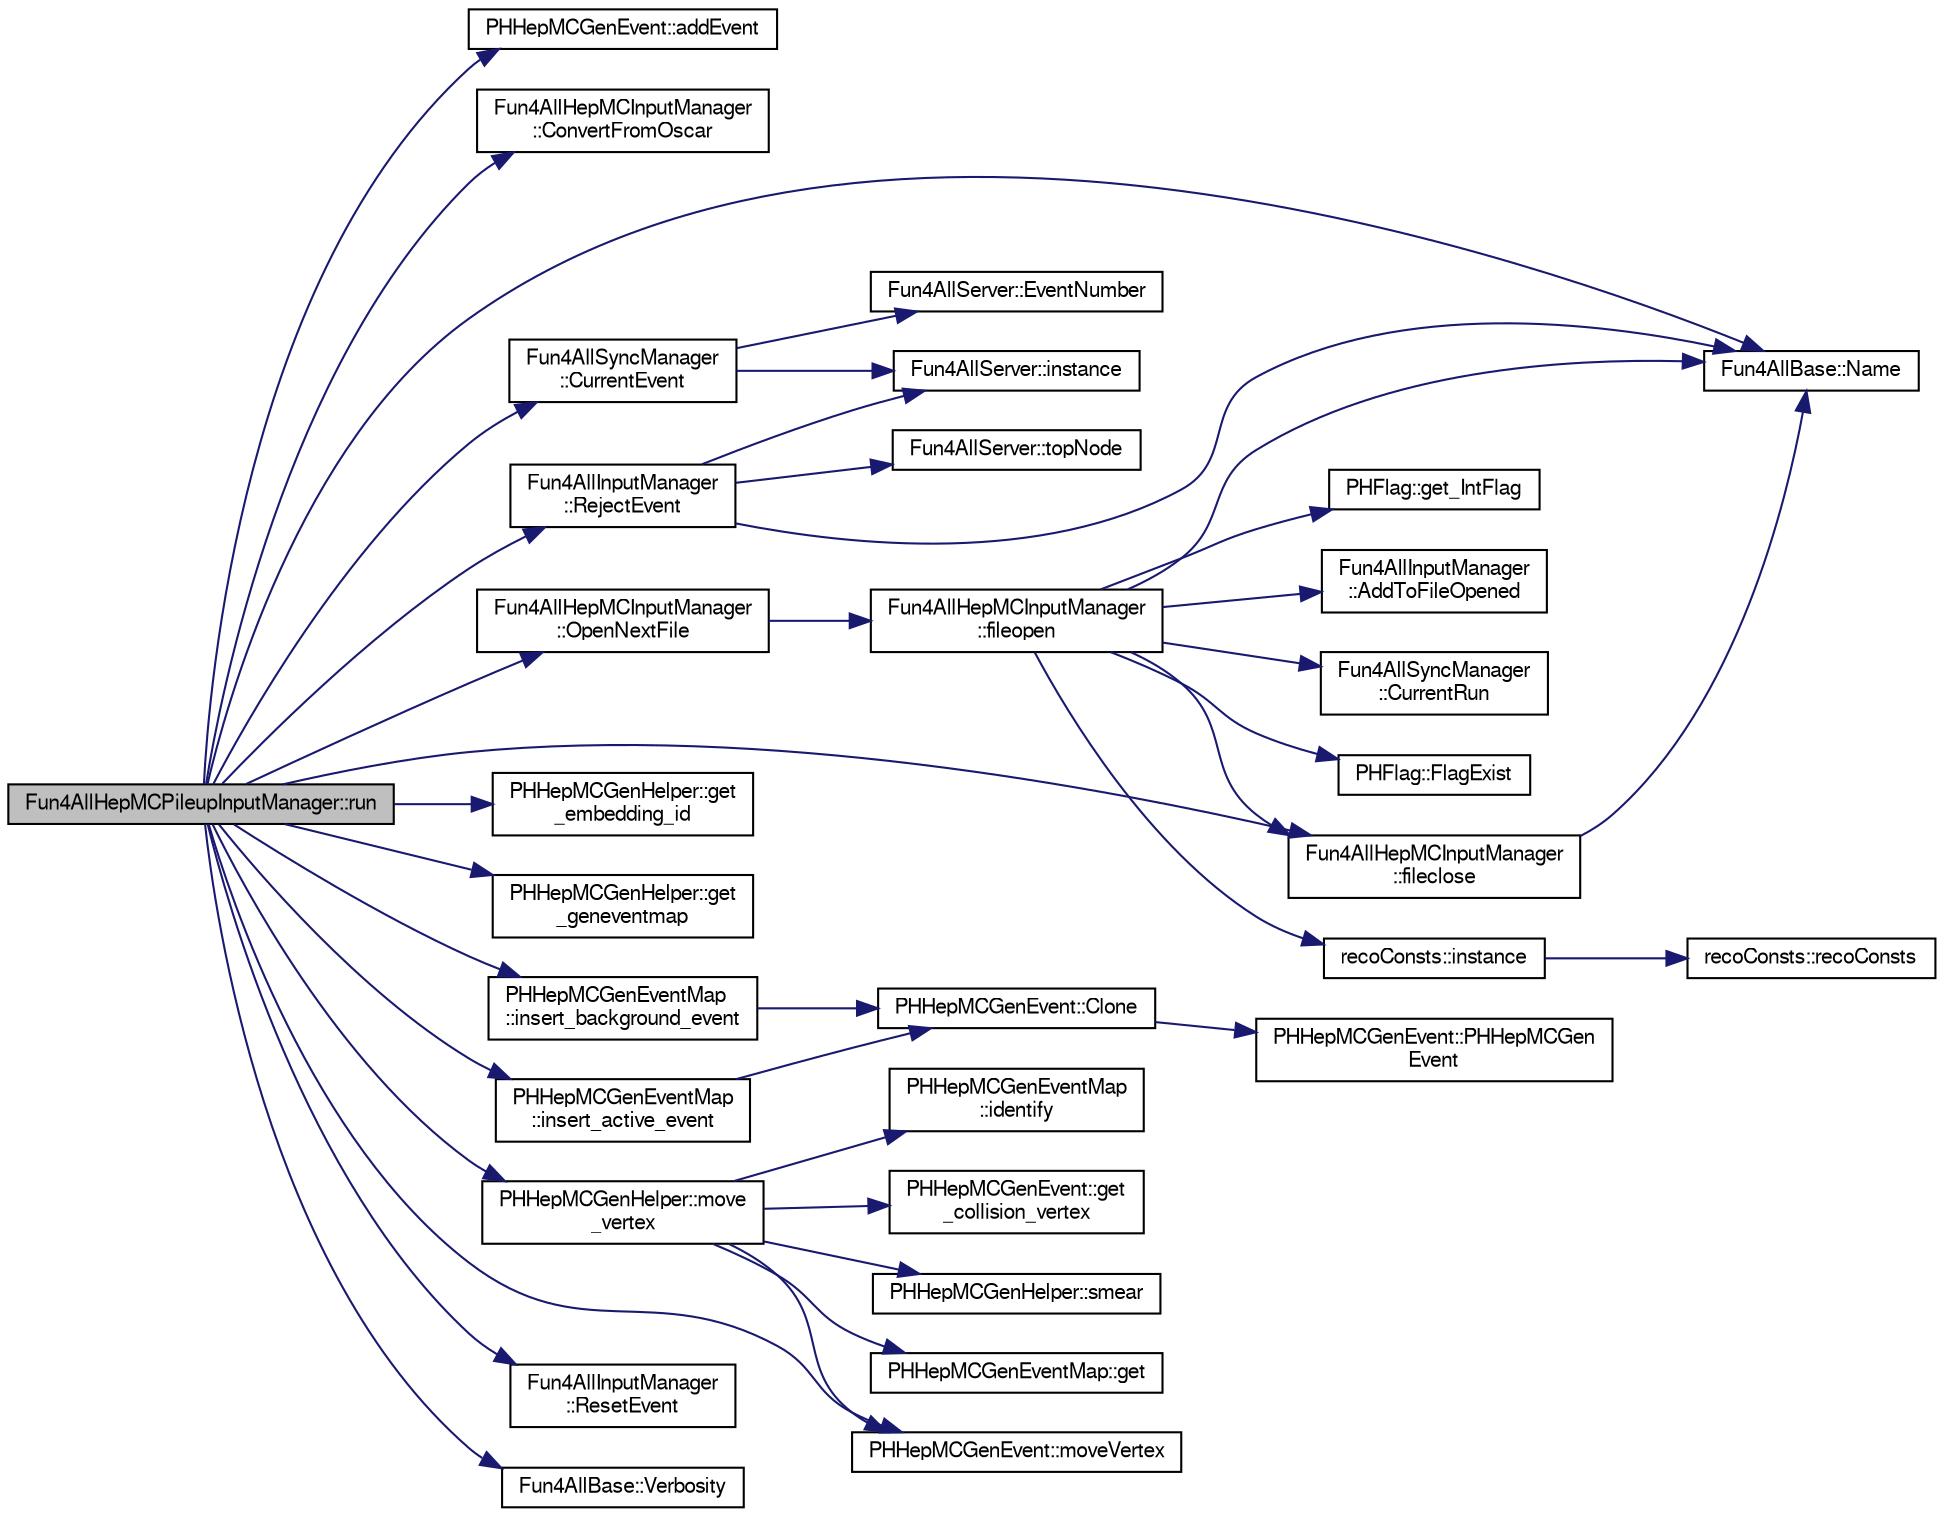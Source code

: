 digraph "Fun4AllHepMCPileupInputManager::run"
{
  bgcolor="transparent";
  edge [fontname="FreeSans",fontsize="10",labelfontname="FreeSans",labelfontsize="10"];
  node [fontname="FreeSans",fontsize="10",shape=record];
  rankdir="LR";
  Node1 [label="Fun4AllHepMCPileupInputManager::run",height=0.2,width=0.4,color="black", fillcolor="grey75", style="filled" fontcolor="black"];
  Node1 -> Node2 [color="midnightblue",fontsize="10",style="solid",fontname="FreeSans"];
  Node2 [label="PHHepMCGenEvent::addEvent",height=0.2,width=0.4,color="black",URL="$d7/d7b/classPHHepMCGenEvent.html#a34a8f753178a4d74085b90e3a5264907",tooltip="host an HepMC event "];
  Node1 -> Node3 [color="midnightblue",fontsize="10",style="solid",fontname="FreeSans"];
  Node3 [label="Fun4AllHepMCInputManager\l::ConvertFromOscar",height=0.2,width=0.4,color="black",URL="$d6/d6f/classFun4AllHepMCInputManager.html#a9a50c062c06ffe7af73b6591993de7c4"];
  Node1 -> Node4 [color="midnightblue",fontsize="10",style="solid",fontname="FreeSans"];
  Node4 [label="Fun4AllSyncManager\l::CurrentEvent",height=0.2,width=0.4,color="black",URL="$dd/ded/classFun4AllSyncManager.html#a8b09000694a12e572075bc5f9824b13f"];
  Node4 -> Node5 [color="midnightblue",fontsize="10",style="solid",fontname="FreeSans"];
  Node5 [label="Fun4AllServer::instance",height=0.2,width=0.4,color="black",URL="$da/d29/classFun4AllServer.html#a3e55156f91b2c94bb6c4ef33ffce587a"];
  Node4 -> Node6 [color="midnightblue",fontsize="10",style="solid",fontname="FreeSans"];
  Node6 [label="Fun4AllServer::EventNumber",height=0.2,width=0.4,color="black",URL="$da/d29/classFun4AllServer.html#ac694f7821d6033f7734fa656ce7e38e0"];
  Node1 -> Node7 [color="midnightblue",fontsize="10",style="solid",fontname="FreeSans"];
  Node7 [label="Fun4AllHepMCInputManager\l::fileclose",height=0.2,width=0.4,color="black",URL="$d6/d6f/classFun4AllHepMCInputManager.html#a1bde483df8980d46f5927a109ace2635"];
  Node7 -> Node8 [color="midnightblue",fontsize="10",style="solid",fontname="FreeSans"];
  Node8 [label="Fun4AllBase::Name",height=0.2,width=0.4,color="black",URL="$d5/dec/classFun4AllBase.html#a41f9ac377743d046f590617fd6f4f0ed",tooltip="Returns the name of this module. "];
  Node1 -> Node9 [color="midnightblue",fontsize="10",style="solid",fontname="FreeSans"];
  Node9 [label="PHHepMCGenHelper::get\l_embedding_id",height=0.2,width=0.4,color="black",URL="$dd/d2a/classPHHepMCGenHelper.html#ac7cd24ce28d07d1fa3459688fc8c407b"];
  Node1 -> Node10 [color="midnightblue",fontsize="10",style="solid",fontname="FreeSans"];
  Node10 [label="PHHepMCGenHelper::get\l_geneventmap",height=0.2,width=0.4,color="black",URL="$dd/d2a/classPHHepMCGenHelper.html#a16425dd4d4a37fc3765ba93126230fe6"];
  Node1 -> Node11 [color="midnightblue",fontsize="10",style="solid",fontname="FreeSans"];
  Node11 [label="PHHepMCGenEventMap\l::insert_active_event",height=0.2,width=0.4,color="black",URL="$d5/d41/classPHHepMCGenEventMap.html#a0aaa879be3540830d357a15423471ae3",tooltip="insert a event of interest, e.g. jetty event from pythia "];
  Node11 -> Node12 [color="midnightblue",fontsize="10",style="solid",fontname="FreeSans"];
  Node12 [label="PHHepMCGenEvent::Clone",height=0.2,width=0.4,color="black",URL="$d7/d7b/classPHHepMCGenEvent.html#a16b40df377cd06bfc6dc779d25740107"];
  Node12 -> Node13 [color="midnightblue",fontsize="10",style="solid",fontname="FreeSans"];
  Node13 [label="PHHepMCGenEvent::PHHepMCGen\lEvent",height=0.2,width=0.4,color="black",URL="$d7/d7b/classPHHepMCGenEvent.html#a51bb6b2ee662beeefd54171ab480dccd"];
  Node1 -> Node14 [color="midnightblue",fontsize="10",style="solid",fontname="FreeSans"];
  Node14 [label="PHHepMCGenEventMap\l::insert_background_event",height=0.2,width=0.4,color="black",URL="$d5/d41/classPHHepMCGenEventMap.html#a95d0dcb2a0100f9da5da5abbf6f24b9f",tooltip="insert a event of background, e.g. Au+Au collision background. First event has embedding ID = 0..."];
  Node14 -> Node12 [color="midnightblue",fontsize="10",style="solid",fontname="FreeSans"];
  Node1 -> Node15 [color="midnightblue",fontsize="10",style="solid",fontname="FreeSans"];
  Node15 [label="PHHepMCGenHelper::move\l_vertex",height=0.2,width=0.4,color="black",URL="$dd/d2a/classPHHepMCGenHelper.html#af1c2525b75067fcdd4c28de6007c5963",tooltip="move vertex according to vertex settings "];
  Node15 -> Node16 [color="midnightblue",fontsize="10",style="solid",fontname="FreeSans"];
  Node16 [label="PHHepMCGenEventMap::get",height=0.2,width=0.4,color="black",URL="$d5/d41/classPHHepMCGenEventMap.html#aeee51cbc5dbbd18af41e66c03e955319",tooltip="fetch event "];
  Node15 -> Node17 [color="midnightblue",fontsize="10",style="solid",fontname="FreeSans"];
  Node17 [label="PHHepMCGenEventMap\l::identify",height=0.2,width=0.4,color="black",URL="$d5/d41/classPHHepMCGenEventMap.html#a9808332ce5629be39dc62c9c3d50a0e2"];
  Node15 -> Node18 [color="midnightblue",fontsize="10",style="solid",fontname="FreeSans"];
  Node18 [label="PHHepMCGenEvent::moveVertex",height=0.2,width=0.4,color="black",URL="$d7/d7b/classPHHepMCGenEvent.html#a4cd34cc37b99ec3a4a1301dfed8eab6c",tooltip="move the collision vertex position in the Hall coordinate system, use PHENIX units of cm..."];
  Node15 -> Node19 [color="midnightblue",fontsize="10",style="solid",fontname="FreeSans"];
  Node19 [label="PHHepMCGenEvent::get\l_collision_vertex",height=0.2,width=0.4,color="black",URL="$d7/d7b/classPHHepMCGenEvent.html#aeb1f4b1ca526d968a3b025a3063c61c4",tooltip="collision vertex position in the Hall coordinate system, use PHENIX units of cm, ns ..."];
  Node15 -> Node20 [color="midnightblue",fontsize="10",style="solid",fontname="FreeSans"];
  Node20 [label="PHHepMCGenHelper::smear",height=0.2,width=0.4,color="black",URL="$dd/d2a/classPHHepMCGenHelper.html#a030e43db2086d86155f32e8c6cf5958b"];
  Node1 -> Node18 [color="midnightblue",fontsize="10",style="solid",fontname="FreeSans"];
  Node1 -> Node8 [color="midnightblue",fontsize="10",style="solid",fontname="FreeSans"];
  Node1 -> Node21 [color="midnightblue",fontsize="10",style="solid",fontname="FreeSans"];
  Node21 [label="Fun4AllHepMCInputManager\l::OpenNextFile",height=0.2,width=0.4,color="black",URL="$d6/d6f/classFun4AllHepMCInputManager.html#a0eee823ea0302273e9e2d3459bcc3508"];
  Node21 -> Node22 [color="midnightblue",fontsize="10",style="solid",fontname="FreeSans"];
  Node22 [label="Fun4AllHepMCInputManager\l::fileopen",height=0.2,width=0.4,color="black",URL="$d6/d6f/classFun4AllHepMCInputManager.html#aaf891596a876957d656c23ea03b39f1a"];
  Node22 -> Node23 [color="midnightblue",fontsize="10",style="solid",fontname="FreeSans"];
  Node23 [label="Fun4AllInputManager\l::AddToFileOpened",height=0.2,width=0.4,color="black",URL="$d4/da9/classFun4AllInputManager.html#a98ac3fb04956625a423ef41a3909ba27"];
  Node22 -> Node24 [color="midnightblue",fontsize="10",style="solid",fontname="FreeSans"];
  Node24 [label="Fun4AllSyncManager\l::CurrentRun",height=0.2,width=0.4,color="black",URL="$dd/ded/classFun4AllSyncManager.html#accab39002c98d83f875d96631b5d78bb"];
  Node22 -> Node7 [color="midnightblue",fontsize="10",style="solid",fontname="FreeSans"];
  Node22 -> Node25 [color="midnightblue",fontsize="10",style="solid",fontname="FreeSans"];
  Node25 [label="PHFlag::FlagExist",height=0.2,width=0.4,color="black",URL="$d1/da8/classPHFlag.html#a4b73a422f0076568904d71f40e849da5"];
  Node22 -> Node26 [color="midnightblue",fontsize="10",style="solid",fontname="FreeSans"];
  Node26 [label="PHFlag::get_IntFlag",height=0.2,width=0.4,color="black",URL="$d1/da8/classPHFlag.html#a07899067141a5f12333cc37183caddc8"];
  Node22 -> Node27 [color="midnightblue",fontsize="10",style="solid",fontname="FreeSans"];
  Node27 [label="recoConsts::instance",height=0.2,width=0.4,color="black",URL="$d8/d14/classrecoConsts.html#ae69a5c29a7199ba16d0e537158618802"];
  Node27 -> Node28 [color="midnightblue",fontsize="10",style="solid",fontname="FreeSans"];
  Node28 [label="recoConsts::recoConsts",height=0.2,width=0.4,color="black",URL="$d8/d14/classrecoConsts.html#ae882d6adc62f783ec78114fe3dee3c24"];
  Node22 -> Node8 [color="midnightblue",fontsize="10",style="solid",fontname="FreeSans"];
  Node1 -> Node29 [color="midnightblue",fontsize="10",style="solid",fontname="FreeSans"];
  Node29 [label="Fun4AllInputManager\l::RejectEvent",height=0.2,width=0.4,color="black",URL="$d4/da9/classFun4AllInputManager.html#a08fc36a2da8759e20f8e035afe5ef6e5"];
  Node29 -> Node5 [color="midnightblue",fontsize="10",style="solid",fontname="FreeSans"];
  Node29 -> Node30 [color="midnightblue",fontsize="10",style="solid",fontname="FreeSans"];
  Node30 [label="Fun4AllServer::topNode",height=0.2,width=0.4,color="black",URL="$da/d29/classFun4AllServer.html#abcaf6825367e5db292ff795237bdcf62"];
  Node29 -> Node8 [color="midnightblue",fontsize="10",style="solid",fontname="FreeSans"];
  Node1 -> Node31 [color="midnightblue",fontsize="10",style="solid",fontname="FreeSans"];
  Node31 [label="Fun4AllInputManager\l::ResetEvent",height=0.2,width=0.4,color="black",URL="$d4/da9/classFun4AllInputManager.html#a01c946e063c464f497e7befbbe757f71"];
  Node1 -> Node32 [color="midnightblue",fontsize="10",style="solid",fontname="FreeSans"];
  Node32 [label="Fun4AllBase::Verbosity",height=0.2,width=0.4,color="black",URL="$d5/dec/classFun4AllBase.html#a8a5c77a92bdac6bc043476e132379a40",tooltip="Gets the verbosity of this module. "];
}
